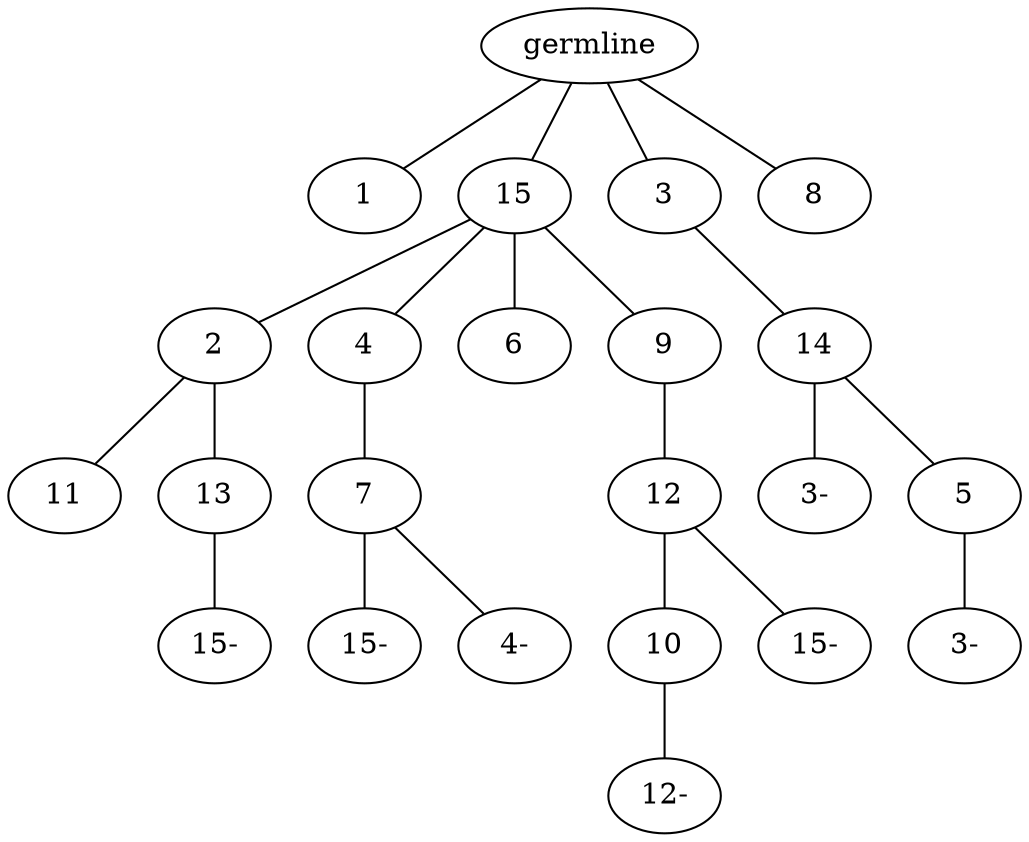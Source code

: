 graph tree {
    "140240772287936" [label="germline"];
    "140240772389376" [label="1"];
    "140240772388560" [label="15"];
    "140240772785680" [label="2"];
    "140240772787120" [label="11"];
    "140240772786400" [label="13"];
    "140240772786352" [label="15-"];
    "140240772786880" [label="4"];
    "140240772785728" [label="7"];
    "140240772356080" [label="15-"];
    "140240772356032" [label="4-"];
    "140240772786016" [label="6"];
    "140240772785392" [label="9"];
    "140240772356944" [label="12"];
    "140240772585168" [label="10"];
    "140240772284816" [label="12-"];
    "140240772584448" [label="15-"];
    "140240772388416" [label="3"];
    "140240772786976" [label="14"];
    "140240772583536" [label="3-"];
    "140240772585408" [label="5"];
    "140240772220096" [label="3-"];
    "140240772357280" [label="8"];
    "140240772287936" -- "140240772389376";
    "140240772287936" -- "140240772388560";
    "140240772287936" -- "140240772388416";
    "140240772287936" -- "140240772357280";
    "140240772388560" -- "140240772785680";
    "140240772388560" -- "140240772786880";
    "140240772388560" -- "140240772786016";
    "140240772388560" -- "140240772785392";
    "140240772785680" -- "140240772787120";
    "140240772785680" -- "140240772786400";
    "140240772786400" -- "140240772786352";
    "140240772786880" -- "140240772785728";
    "140240772785728" -- "140240772356080";
    "140240772785728" -- "140240772356032";
    "140240772785392" -- "140240772356944";
    "140240772356944" -- "140240772585168";
    "140240772356944" -- "140240772584448";
    "140240772585168" -- "140240772284816";
    "140240772388416" -- "140240772786976";
    "140240772786976" -- "140240772583536";
    "140240772786976" -- "140240772585408";
    "140240772585408" -- "140240772220096";
}
